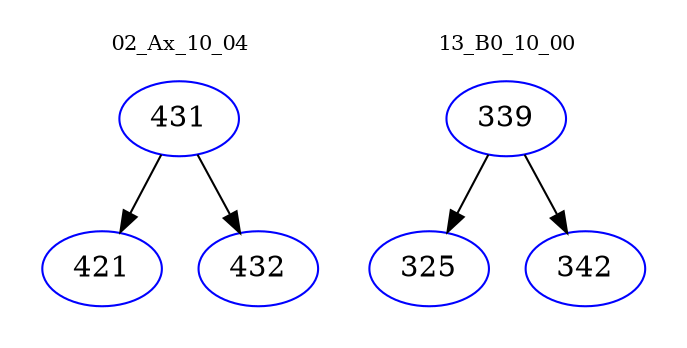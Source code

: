 digraph{
subgraph cluster_0 {
color = white
label = "02_Ax_10_04";
fontsize=10;
T0_431 [label="431", color="blue"]
T0_431 -> T0_421 [color="black"]
T0_421 [label="421", color="blue"]
T0_431 -> T0_432 [color="black"]
T0_432 [label="432", color="blue"]
}
subgraph cluster_1 {
color = white
label = "13_B0_10_00";
fontsize=10;
T1_339 [label="339", color="blue"]
T1_339 -> T1_325 [color="black"]
T1_325 [label="325", color="blue"]
T1_339 -> T1_342 [color="black"]
T1_342 [label="342", color="blue"]
}
}
